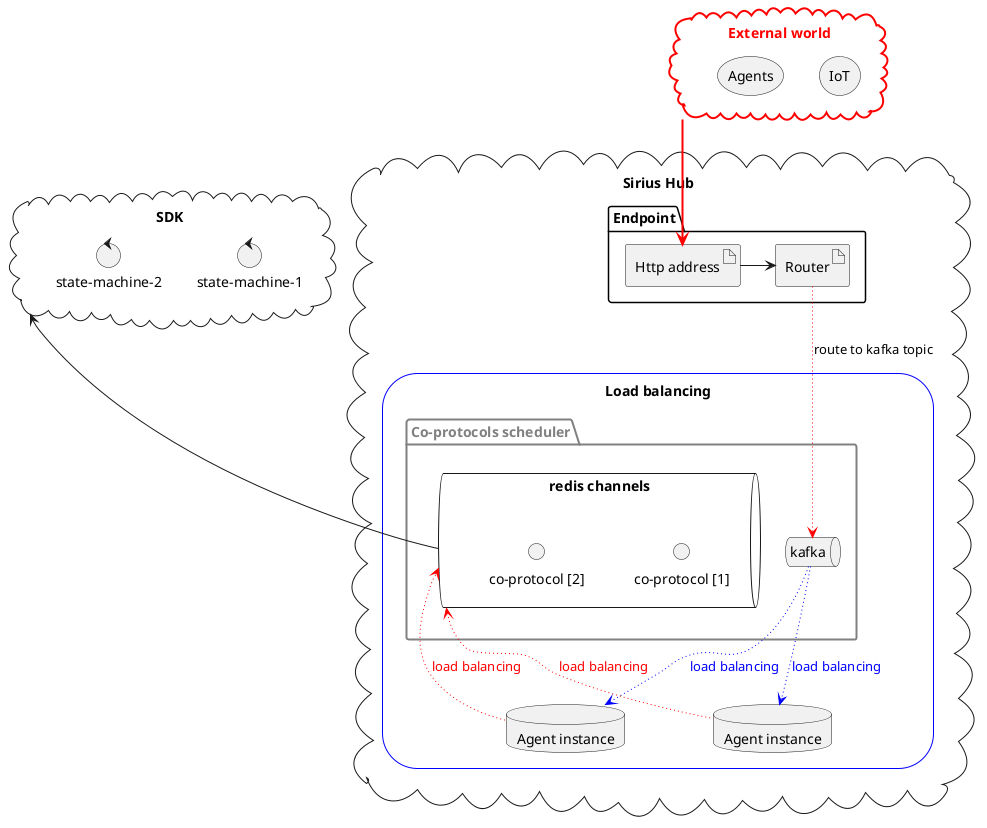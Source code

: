 @startuml
cloud "Sirius Hub" as hub{


    storage "Load balancing" as "balancer" #line:blue;{

      database "Agent instance" as agent1 {

      }

      database "Agent instance" as agentn {

      }


      folder "Co-protocols scheduler" as scheduler #line:gray;line.bold;text:gray{
       queue "redis channels" as redis  {

         interface "co-protocol [1]" as co1
         interface "co-protocol [2]" as co2


       }
       queue kafka as kafka {

       }


      }


    }

    folder Endpoint as endpoint {
       artifact "Http address" as address
       artifact "Router" as router

    }



}
cloud "External world" as world #line:red;line.bold;text:red {
   storage "IoT"
   storage "Agents"

}

cloud SDK as sdk {
  control "state-machine-1" as sm1
  control "state-machine-2" as sm2

}

world -down-> address  #line:red;line.bold;text:red
address -right-> router
router --> kafka  #red;line.dotted;text:black   : route to kafka topic
kafka -down-> agent1 #blue;line.dotted;text:blue   : load balancing
kafka -down-> agentn #blue;line.dotted;text:blue   : load balancing
agent1 -left-> redis  #red;line.dotted;text:red   : load balancing
agentn -left-> redis  #red;line.dotted;text:red   : load balancing
redis -up-> sdk
@enduml
